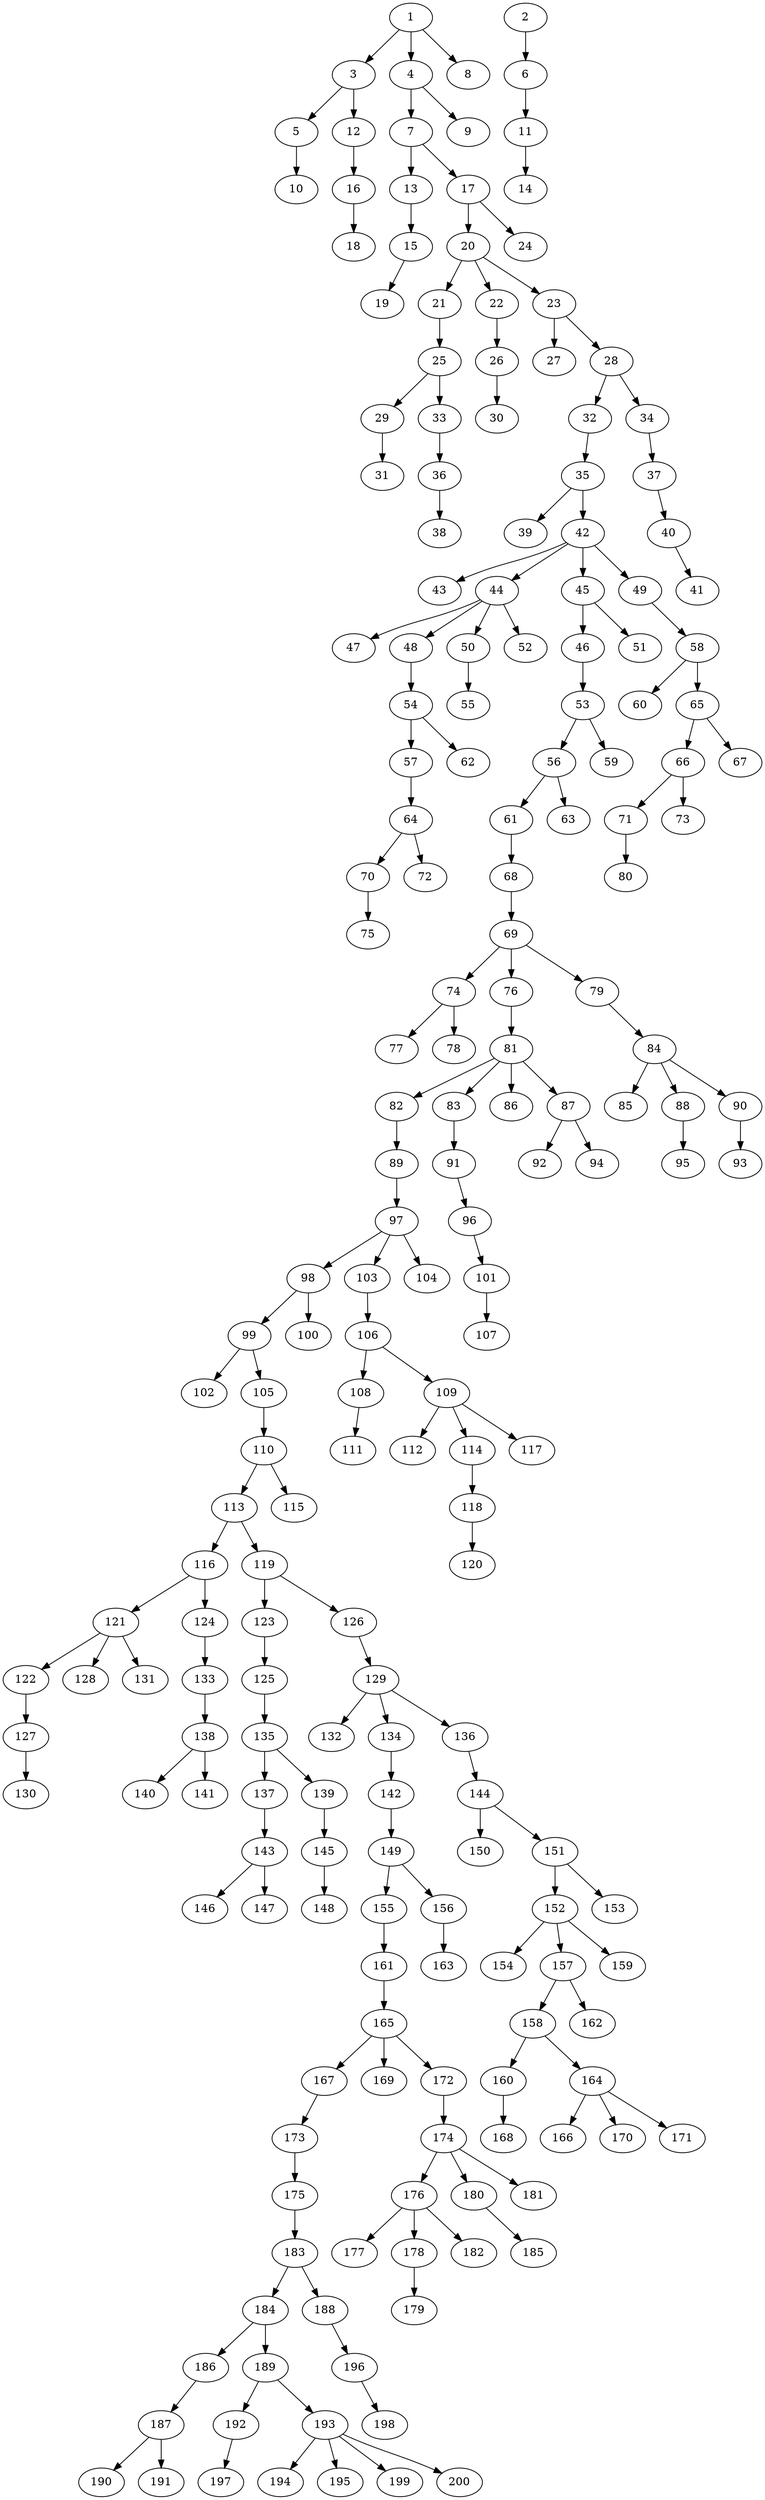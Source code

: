 // DAG automatically generated by daggen at Wed Apr 12 12:21:44 2017
// ./daggen --dot -n 200 --jump=5 --fat=0.2 --regularity=0.4 --density=0.4 
digraph G {
  1 [size="626239211038", alpha="0.05"]
  1 -> 3 [size ="411041792"]
  1 -> 4 [size ="411041792"]
  1 -> 8 [size ="411041792"]
  2 [size="1073741824000", alpha="0.06"]
  2 -> 6 [size ="838860800"]
  3 [size="231928233984", alpha="0.18"]
  3 -> 5 [size ="301989888"]
  3 -> 12 [size ="301989888"]
  4 [size="368293445632", alpha="0.17"]
  4 -> 7 [size ="411041792"]
  4 -> 9 [size ="411041792"]
  5 [size="844784804", alpha="0.08"]
  5 -> 10 [size ="75497472"]
  6 [size="410763442", alpha="0.14"]
  6 -> 11 [size ="33554432"]
  7 [size="368293445632", alpha="0.06"]
  7 -> 13 [size ="411041792"]
  7 -> 17 [size ="411041792"]
  8 [size="782757789696", alpha="0.09"]
  9 [size="11017497062", alpha="0.06"]
  10 [size="368293445632", alpha="0.02"]
  11 [size="2762955770", alpha="0.01"]
  11 -> 14 [size ="301989888"]
  12 [size="128916268280", alpha="0.15"]
  12 -> 16 [size ="301989888"]
  13 [size="28991029248", alpha="0.06"]
  13 -> 15 [size ="75497472"]
  14 [size="231928233984", alpha="0.02"]
  15 [size="157848632868", alpha="0.01"]
  15 -> 19 [size ="134217728"]
  16 [size="54082310632", alpha="0.12"]
  16 -> 18 [size ="75497472"]
  17 [size="1403718510", alpha="0.16"]
  17 -> 20 [size ="75497472"]
  17 -> 24 [size ="75497472"]
  18 [size="10274673514", alpha="0.20"]
  19 [size="423023832490", alpha="0.00"]
  20 [size="8589934592", alpha="0.05"]
  20 -> 21 [size ="33554432"]
  20 -> 22 [size ="33554432"]
  20 -> 23 [size ="33554432"]
  21 [size="307259122308", alpha="0.17"]
  21 -> 25 [size ="209715200"]
  22 [size="11593790006", alpha="0.15"]
  22 -> 26 [size ="301989888"]
  23 [size="85511657556", alpha="0.09"]
  23 -> 27 [size ="134217728"]
  23 -> 28 [size ="134217728"]
  24 [size="306707526684", alpha="0.19"]
  25 [size="134217728000", alpha="0.18"]
  25 -> 29 [size ="209715200"]
  25 -> 33 [size ="209715200"]
  26 [size="134217728000", alpha="0.18"]
  26 -> 30 [size ="209715200"]
  27 [size="18166539158", alpha="0.11"]
  28 [size="827890239448", alpha="0.05"]
  28 -> 32 [size ="679477248"]
  28 -> 34 [size ="679477248"]
  29 [size="10133937533", alpha="0.02"]
  29 -> 31 [size ="411041792"]
  30 [size="5473193827", alpha="0.02"]
  31 [size="141224583300", alpha="0.01"]
  32 [size="986194292957", alpha="0.07"]
  32 -> 35 [size ="838860800"]
  33 [size="21338098903", alpha="0.19"]
  33 -> 36 [size ="411041792"]
  34 [size="231928233984", alpha="0.19"]
  34 -> 37 [size ="301989888"]
  35 [size="37215431182", alpha="0.19"]
  35 -> 39 [size ="33554432"]
  35 -> 42 [size ="33554432"]
  36 [size="4558871348", alpha="0.01"]
  36 -> 38 [size ="209715200"]
  37 [size="231928233984", alpha="0.08"]
  37 -> 40 [size ="301989888"]
  38 [size="68719476736", alpha="0.12"]
  39 [size="6880755914", alpha="0.11"]
  40 [size="24508111450", alpha="0.06"]
  40 -> 41 [size ="536870912"]
  41 [size="115161818703", alpha="0.18"]
  42 [size="2052303016", alpha="0.06"]
  42 -> 43 [size ="134217728"]
  42 -> 44 [size ="134217728"]
  42 -> 45 [size ="134217728"]
  42 -> 49 [size ="134217728"]
  43 [size="504454402790", alpha="0.07"]
  44 [size="343591577311", alpha="0.03"]
  44 -> 47 [size ="411041792"]
  44 -> 48 [size ="411041792"]
  44 -> 50 [size ="411041792"]
  44 -> 52 [size ="411041792"]
  45 [size="549755813888", alpha="0.19"]
  45 -> 46 [size ="536870912"]
  45 -> 51 [size ="536870912"]
  46 [size="368293445632", alpha="0.05"]
  46 -> 53 [size ="411041792"]
  47 [size="1348317708", alpha="0.17"]
  48 [size="30940921725", alpha="0.06"]
  48 -> 54 [size ="679477248"]
  49 [size="21850045073", alpha="0.01"]
  49 -> 58 [size ="679477248"]
  50 [size="5122136320", alpha="0.09"]
  50 -> 55 [size ="411041792"]
  51 [size="228651034645", alpha="0.01"]
  52 [size="8589934592", alpha="0.16"]
  53 [size="26115652182", alpha="0.05"]
  53 -> 56 [size ="536870912"]
  53 -> 59 [size ="536870912"]
  54 [size="296381904104", alpha="0.17"]
  54 -> 57 [size ="536870912"]
  54 -> 62 [size ="536870912"]
  55 [size="114873478865", alpha="0.05"]
  56 [size="47558609816", alpha="0.14"]
  56 -> 61 [size ="838860800"]
  56 -> 63 [size ="838860800"]
  57 [size="6903719204", alpha="0.17"]
  57 -> 64 [size ="134217728"]
  58 [size="11614569188", alpha="0.06"]
  58 -> 60 [size ="679477248"]
  58 -> 65 [size ="679477248"]
  59 [size="232331971384", alpha="0.18"]
  60 [size="5101087976", alpha="0.18"]
  61 [size="68719476736", alpha="0.00"]
  61 -> 68 [size ="134217728"]
  62 [size="454498993993", alpha="0.01"]
  63 [size="747600061607", alpha="0.16"]
  64 [size="231928233984", alpha="0.15"]
  64 -> 70 [size ="301989888"]
  64 -> 72 [size ="301989888"]
  65 [size="266501645885", alpha="0.10"]
  65 -> 66 [size ="411041792"]
  65 -> 67 [size ="411041792"]
  66 [size="231928233984", alpha="0.06"]
  66 -> 71 [size ="301989888"]
  66 -> 73 [size ="301989888"]
  67 [size="11299818228", alpha="0.05"]
  68 [size="585613823147", alpha="0.19"]
  68 -> 69 [size ="411041792"]
  69 [size="3706135539", alpha="0.17"]
  69 -> 74 [size ="134217728"]
  69 -> 76 [size ="134217728"]
  69 -> 79 [size ="134217728"]
  70 [size="1073741824000", alpha="0.17"]
  70 -> 75 [size ="838860800"]
  71 [size="97945842678", alpha="0.18"]
  71 -> 80 [size ="209715200"]
  72 [size="8589934592", alpha="0.14"]
  73 [size="7766380261", alpha="0.20"]
  74 [size="202431136260", alpha="0.06"]
  74 -> 77 [size ="134217728"]
  74 -> 78 [size ="134217728"]
  75 [size="23881410616", alpha="0.16"]
  76 [size="163857938688", alpha="0.10"]
  76 -> 81 [size ="134217728"]
  77 [size="77525037720", alpha="0.02"]
  78 [size="7216149452", alpha="0.18"]
  79 [size="12915938663", alpha="0.11"]
  79 -> 84 [size ="301989888"]
  80 [size="24505877184", alpha="0.06"]
  81 [size="568588878692", alpha="0.02"]
  81 -> 82 [size ="679477248"]
  81 -> 83 [size ="679477248"]
  81 -> 86 [size ="679477248"]
  81 -> 87 [size ="679477248"]
  82 [size="134217728000", alpha="0.10"]
  82 -> 89 [size ="209715200"]
  83 [size="1073741824000", alpha="0.05"]
  83 -> 91 [size ="838860800"]
  84 [size="549755813888", alpha="0.17"]
  84 -> 85 [size ="536870912"]
  84 -> 88 [size ="536870912"]
  84 -> 90 [size ="536870912"]
  85 [size="191938486003", alpha="0.02"]
  86 [size="437884038755", alpha="0.19"]
  87 [size="16906350331", alpha="0.06"]
  87 -> 92 [size ="301989888"]
  87 -> 94 [size ="301989888"]
  88 [size="249094243544", alpha="0.04"]
  88 -> 95 [size ="209715200"]
  89 [size="28991029248", alpha="0.11"]
  89 -> 97 [size ="75497472"]
  90 [size="231928233984", alpha="0.10"]
  90 -> 93 [size ="301989888"]
  91 [size="290257549051", alpha="0.06"]
  91 -> 96 [size ="411041792"]
  92 [size="201886983121", alpha="0.20"]
  93 [size="179782666440", alpha="0.04"]
  94 [size="1073741824000", alpha="0.10"]
  95 [size="8589934592", alpha="0.07"]
  96 [size="170585924088", alpha="0.10"]
  96 -> 101 [size ="209715200"]
  97 [size="10970902044", alpha="0.18"]
  97 -> 98 [size ="209715200"]
  97 -> 103 [size ="209715200"]
  97 -> 104 [size ="209715200"]
  98 [size="70070248273", alpha="0.01"]
  98 -> 99 [size ="209715200"]
  98 -> 100 [size ="209715200"]
  99 [size="231928233984", alpha="0.16"]
  99 -> 102 [size ="301989888"]
  99 -> 105 [size ="301989888"]
  100 [size="19324378714", alpha="0.08"]
  101 [size="368293445632", alpha="0.11"]
  101 -> 107 [size ="411041792"]
  102 [size="8589934592", alpha="0.01"]
  103 [size="134217728000", alpha="0.15"]
  103 -> 106 [size ="209715200"]
  104 [size="8004894486", alpha="0.14"]
  105 [size="549755813888", alpha="0.03"]
  105 -> 110 [size ="536870912"]
  106 [size="12520120130", alpha="0.17"]
  106 -> 108 [size ="209715200"]
  106 -> 109 [size ="209715200"]
  107 [size="8589934592", alpha="0.14"]
  108 [size="8589934592", alpha="0.12"]
  108 -> 111 [size ="33554432"]
  109 [size="68719476736", alpha="0.06"]
  109 -> 112 [size ="134217728"]
  109 -> 114 [size ="134217728"]
  109 -> 117 [size ="134217728"]
  110 [size="231928233984", alpha="0.19"]
  110 -> 113 [size ="301989888"]
  110 -> 115 [size ="301989888"]
  111 [size="36294309596", alpha="0.07"]
  112 [size="368293445632", alpha="0.07"]
  113 [size="69623501120", alpha="0.12"]
  113 -> 116 [size ="75497472"]
  113 -> 119 [size ="75497472"]
  114 [size="352695874529", alpha="0.11"]
  114 -> 118 [size ="301989888"]
  115 [size="19669771317", alpha="0.04"]
  116 [size="231928233984", alpha="0.15"]
  116 -> 121 [size ="301989888"]
  116 -> 124 [size ="301989888"]
  117 [size="4748579396", alpha="0.14"]
  118 [size="54640216557", alpha="0.05"]
  118 -> 120 [size ="75497472"]
  119 [size="28991029248", alpha="0.16"]
  119 -> 123 [size ="75497472"]
  119 -> 126 [size ="75497472"]
  120 [size="69843941204", alpha="0.08"]
  121 [size="3533871892", alpha="0.13"]
  121 -> 122 [size ="75497472"]
  121 -> 128 [size ="75497472"]
  121 -> 131 [size ="75497472"]
  122 [size="134217728000", alpha="0.12"]
  122 -> 127 [size ="209715200"]
  123 [size="231928233984", alpha="0.19"]
  123 -> 125 [size ="301989888"]
  124 [size="28791315064", alpha="0.20"]
  124 -> 133 [size ="679477248"]
  125 [size="21495533749", alpha="0.16"]
  125 -> 135 [size ="411041792"]
  126 [size="1712488098", alpha="0.07"]
  126 -> 129 [size ="75497472"]
  127 [size="11943681768", alpha="0.15"]
  127 -> 130 [size ="301989888"]
  128 [size="2047020639", alpha="0.05"]
  129 [size="14339484376", alpha="0.08"]
  129 -> 132 [size ="33554432"]
  129 -> 134 [size ="33554432"]
  129 -> 136 [size ="33554432"]
  130 [size="4823741830", alpha="0.03"]
  131 [size="231928233984", alpha="0.06"]
  132 [size="11837365910", alpha="0.20"]
  133 [size="25184269582", alpha="0.17"]
  133 -> 138 [size ="411041792"]
  134 [size="3883540497", alpha="0.15"]
  134 -> 142 [size ="75497472"]
  135 [size="6154627726", alpha="0.09"]
  135 -> 137 [size ="209715200"]
  135 -> 139 [size ="209715200"]
  136 [size="549755813888", alpha="0.15"]
  136 -> 144 [size ="536870912"]
  137 [size="985885104578", alpha="0.11"]
  137 -> 143 [size ="838860800"]
  138 [size="238743421748", alpha="0.04"]
  138 -> 140 [size ="536870912"]
  138 -> 141 [size ="536870912"]
  139 [size="1073741824000", alpha="0.07"]
  139 -> 145 [size ="838860800"]
  140 [size="549755813888", alpha="0.08"]
  141 [size="206966754280", alpha="0.20"]
  142 [size="29042550497", alpha="0.05"]
  142 -> 149 [size ="838860800"]
  143 [size="782757789696", alpha="0.12"]
  143 -> 146 [size ="679477248"]
  143 -> 147 [size ="679477248"]
  144 [size="1073741824000", alpha="0.17"]
  144 -> 150 [size ="838860800"]
  144 -> 151 [size ="838860800"]
  145 [size="26816015751", alpha="0.16"]
  145 -> 148 [size ="33554432"]
  146 [size="9205311322", alpha="0.12"]
  147 [size="8589934592", alpha="0.16"]
  148 [size="134439736335", alpha="0.02"]
  149 [size="6726160953", alpha="0.07"]
  149 -> 155 [size ="209715200"]
  149 -> 156 [size ="209715200"]
  150 [size="1073741824000", alpha="0.15"]
  151 [size="808150567", alpha="0.01"]
  151 -> 152 [size ="33554432"]
  151 -> 153 [size ="33554432"]
  152 [size="549755813888", alpha="0.17"]
  152 -> 154 [size ="536870912"]
  152 -> 157 [size ="536870912"]
  152 -> 159 [size ="536870912"]
  153 [size="2117973346", alpha="0.17"]
  154 [size="231928233984", alpha="0.11"]
  155 [size="28991029248", alpha="0.11"]
  155 -> 161 [size ="75497472"]
  156 [size="549755813888", alpha="0.04"]
  156 -> 163 [size ="536870912"]
  157 [size="1073741824000", alpha="0.17"]
  157 -> 158 [size ="838860800"]
  157 -> 162 [size ="838860800"]
  158 [size="159169538965", alpha="0.14"]
  158 -> 160 [size ="411041792"]
  158 -> 164 [size ="411041792"]
  159 [size="134217728000", alpha="0.03"]
  160 [size="487346671816", alpha="0.16"]
  160 -> 168 [size ="411041792"]
  161 [size="32484903380", alpha="0.11"]
  161 -> 165 [size ="33554432"]
  162 [size="2032567860", alpha="0.10"]
  163 [size="368293445632", alpha="0.07"]
  164 [size="40406792766", alpha="0.18"]
  164 -> 166 [size ="838860800"]
  164 -> 170 [size ="838860800"]
  164 -> 171 [size ="838860800"]
  165 [size="99973332001", alpha="0.02"]
  165 -> 167 [size ="301989888"]
  165 -> 169 [size ="301989888"]
  165 -> 172 [size ="301989888"]
  166 [size="2100900238", alpha="0.13"]
  167 [size="68719476736", alpha="0.18"]
  167 -> 173 [size ="134217728"]
  168 [size="90653810796", alpha="0.05"]
  169 [size="6221248580", alpha="0.15"]
  170 [size="231928233984", alpha="0.02"]
  171 [size="124584909381", alpha="0.07"]
  172 [size="8589934592", alpha="0.10"]
  172 -> 174 [size ="33554432"]
  173 [size="8589934592", alpha="0.05"]
  173 -> 175 [size ="33554432"]
  174 [size="134217728000", alpha="0.14"]
  174 -> 176 [size ="209715200"]
  174 -> 180 [size ="209715200"]
  174 -> 181 [size ="209715200"]
  175 [size="31897994177", alpha="0.02"]
  175 -> 183 [size ="679477248"]
  176 [size="201326058856", alpha="0.18"]
  176 -> 177 [size ="301989888"]
  176 -> 178 [size ="301989888"]
  176 -> 182 [size ="301989888"]
  177 [size="241795160620", alpha="0.05"]
  178 [size="1904044723", alpha="0.10"]
  178 -> 179 [size ="33554432"]
  179 [size="3714971857", alpha="0.03"]
  180 [size="231743036356", alpha="0.15"]
  180 -> 185 [size ="536870912"]
  181 [size="1491840839", alpha="0.11"]
  182 [size="18196193660", alpha="0.08"]
  183 [size="22371007452", alpha="0.02"]
  183 -> 184 [size ="411041792"]
  183 -> 188 [size ="411041792"]
  184 [size="28991029248", alpha="0.18"]
  184 -> 186 [size ="75497472"]
  184 -> 189 [size ="75497472"]
  185 [size="1480674377", alpha="0.03"]
  186 [size="241210848345", alpha="0.13"]
  186 -> 187 [size ="301989888"]
  187 [size="28991029248", alpha="0.17"]
  187 -> 190 [size ="75497472"]
  187 -> 191 [size ="75497472"]
  188 [size="18837494512", alpha="0.17"]
  188 -> 196 [size ="536870912"]
  189 [size="549755813888", alpha="0.05"]
  189 -> 192 [size ="536870912"]
  189 -> 193 [size ="536870912"]
  190 [size="456083149199", alpha="0.04"]
  191 [size="133038478814", alpha="0.12"]
  192 [size="860370682", alpha="0.01"]
  192 -> 197 [size ="33554432"]
  193 [size="1073741824000", alpha="0.10"]
  193 -> 194 [size ="838860800"]
  193 -> 195 [size ="838860800"]
  193 -> 199 [size ="838860800"]
  193 -> 200 [size ="838860800"]
  194 [size="39425445257", alpha="0.04"]
  195 [size="203626367388", alpha="0.00"]
  196 [size="231928233984", alpha="0.03"]
  196 -> 198 [size ="301989888"]
  197 [size="72293762208", alpha="0.17"]
  198 [size="211575988097", alpha="0.07"]
  199 [size="68719476736", alpha="0.05"]
  200 [size="549755813888", alpha="0.13"]
}

